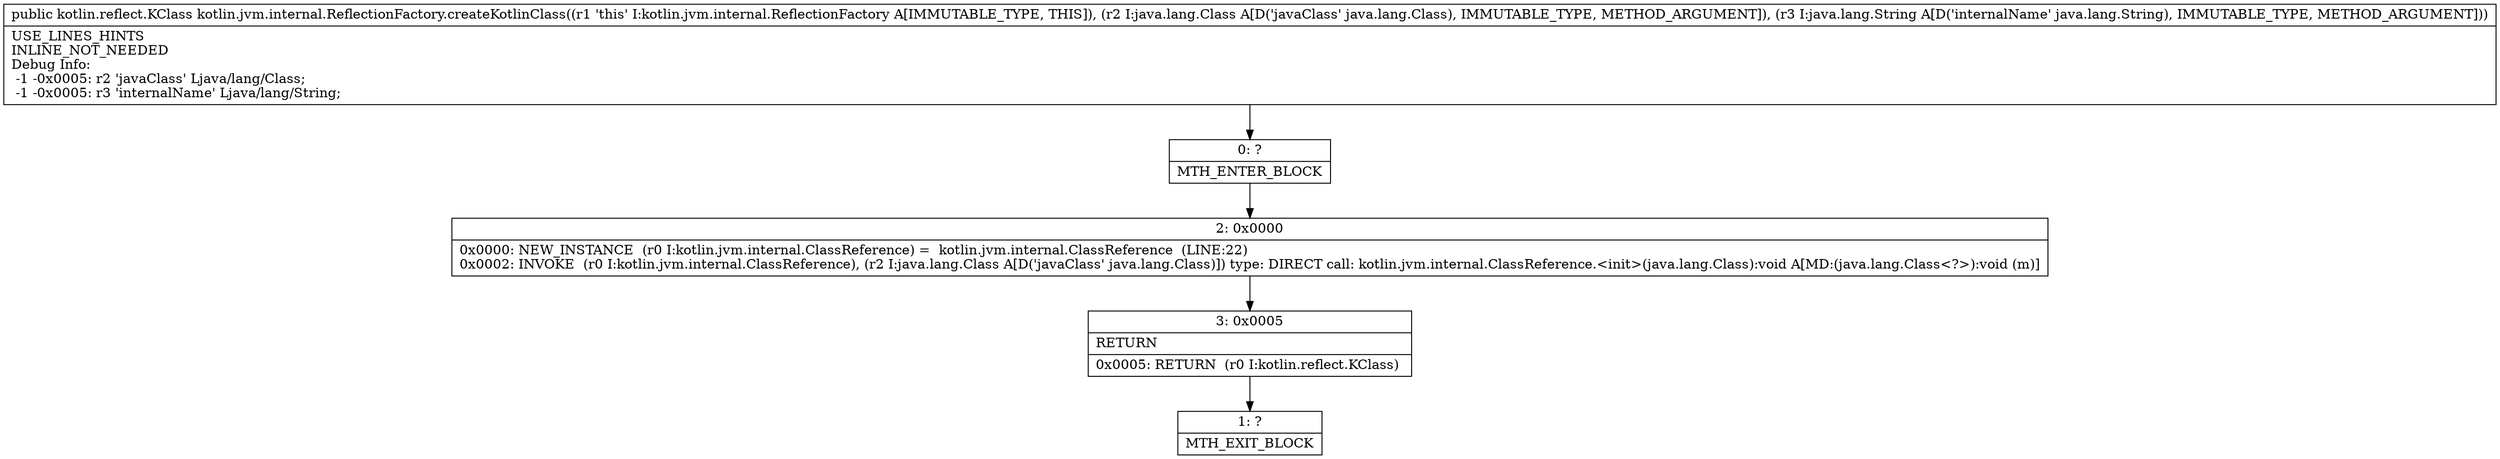 digraph "CFG forkotlin.jvm.internal.ReflectionFactory.createKotlinClass(Ljava\/lang\/Class;Ljava\/lang\/String;)Lkotlin\/reflect\/KClass;" {
Node_0 [shape=record,label="{0\:\ ?|MTH_ENTER_BLOCK\l}"];
Node_2 [shape=record,label="{2\:\ 0x0000|0x0000: NEW_INSTANCE  (r0 I:kotlin.jvm.internal.ClassReference) =  kotlin.jvm.internal.ClassReference  (LINE:22)\l0x0002: INVOKE  (r0 I:kotlin.jvm.internal.ClassReference), (r2 I:java.lang.Class A[D('javaClass' java.lang.Class)]) type: DIRECT call: kotlin.jvm.internal.ClassReference.\<init\>(java.lang.Class):void A[MD:(java.lang.Class\<?\>):void (m)]\l}"];
Node_3 [shape=record,label="{3\:\ 0x0005|RETURN\l|0x0005: RETURN  (r0 I:kotlin.reflect.KClass) \l}"];
Node_1 [shape=record,label="{1\:\ ?|MTH_EXIT_BLOCK\l}"];
MethodNode[shape=record,label="{public kotlin.reflect.KClass kotlin.jvm.internal.ReflectionFactory.createKotlinClass((r1 'this' I:kotlin.jvm.internal.ReflectionFactory A[IMMUTABLE_TYPE, THIS]), (r2 I:java.lang.Class A[D('javaClass' java.lang.Class), IMMUTABLE_TYPE, METHOD_ARGUMENT]), (r3 I:java.lang.String A[D('internalName' java.lang.String), IMMUTABLE_TYPE, METHOD_ARGUMENT]))  | USE_LINES_HINTS\lINLINE_NOT_NEEDED\lDebug Info:\l  \-1 \-0x0005: r2 'javaClass' Ljava\/lang\/Class;\l  \-1 \-0x0005: r3 'internalName' Ljava\/lang\/String;\l}"];
MethodNode -> Node_0;Node_0 -> Node_2;
Node_2 -> Node_3;
Node_3 -> Node_1;
}

